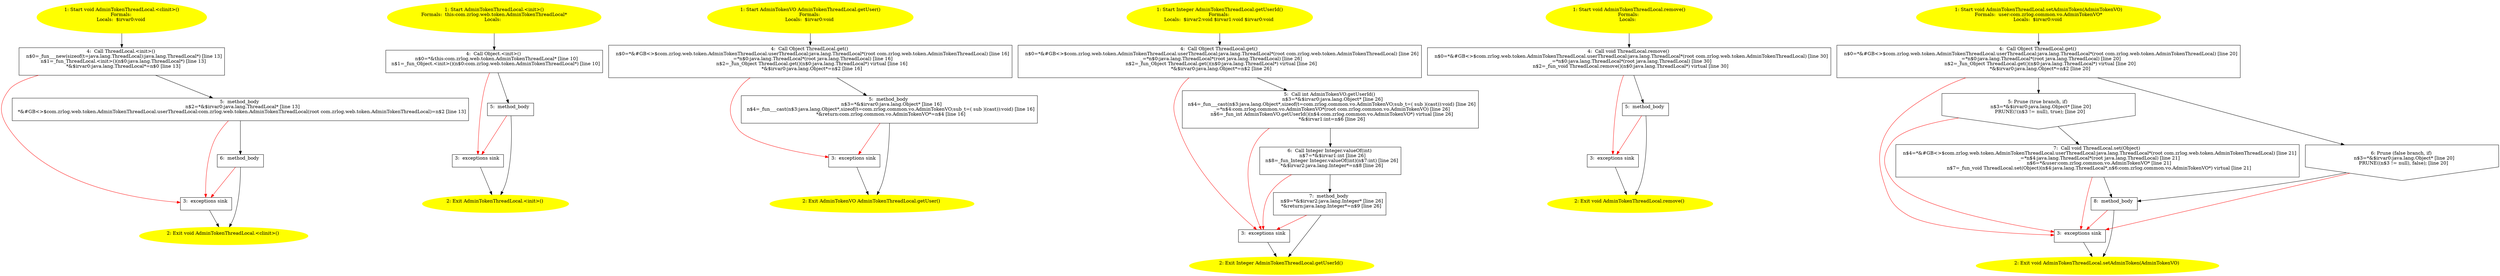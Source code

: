 /* @generated */
digraph cfg {
"com.zrlog.web.token.AdminTokenThreadLocal.<clinit>():void.f27358d7fece8dae65a967728a31b466_1" [label="1: Start void AdminTokenThreadLocal.<clinit>()\nFormals: \nLocals:  $irvar0:void \n  " color=yellow style=filled]
	

	 "com.zrlog.web.token.AdminTokenThreadLocal.<clinit>():void.f27358d7fece8dae65a967728a31b466_1" -> "com.zrlog.web.token.AdminTokenThreadLocal.<clinit>():void.f27358d7fece8dae65a967728a31b466_4" ;
"com.zrlog.web.token.AdminTokenThreadLocal.<clinit>():void.f27358d7fece8dae65a967728a31b466_2" [label="2: Exit void AdminTokenThreadLocal.<clinit>() \n  " color=yellow style=filled]
	

"com.zrlog.web.token.AdminTokenThreadLocal.<clinit>():void.f27358d7fece8dae65a967728a31b466_3" [label="3:  exceptions sink \n  " shape="box"]
	

	 "com.zrlog.web.token.AdminTokenThreadLocal.<clinit>():void.f27358d7fece8dae65a967728a31b466_3" -> "com.zrlog.web.token.AdminTokenThreadLocal.<clinit>():void.f27358d7fece8dae65a967728a31b466_2" ;
"com.zrlog.web.token.AdminTokenThreadLocal.<clinit>():void.f27358d7fece8dae65a967728a31b466_4" [label="4:  Call ThreadLocal.<init>() \n   n$0=_fun___new(sizeof(t=java.lang.ThreadLocal):java.lang.ThreadLocal*) [line 13]\n  n$1=_fun_ThreadLocal.<init>()(n$0:java.lang.ThreadLocal*) [line 13]\n  *&$irvar0:java.lang.ThreadLocal*=n$0 [line 13]\n " shape="box"]
	

	 "com.zrlog.web.token.AdminTokenThreadLocal.<clinit>():void.f27358d7fece8dae65a967728a31b466_4" -> "com.zrlog.web.token.AdminTokenThreadLocal.<clinit>():void.f27358d7fece8dae65a967728a31b466_5" ;
	 "com.zrlog.web.token.AdminTokenThreadLocal.<clinit>():void.f27358d7fece8dae65a967728a31b466_4" -> "com.zrlog.web.token.AdminTokenThreadLocal.<clinit>():void.f27358d7fece8dae65a967728a31b466_3" [color="red" ];
"com.zrlog.web.token.AdminTokenThreadLocal.<clinit>():void.f27358d7fece8dae65a967728a31b466_5" [label="5:  method_body \n   n$2=*&$irvar0:java.lang.ThreadLocal* [line 13]\n  *&#GB<>$com.zrlog.web.token.AdminTokenThreadLocal.userThreadLocal:com.zrlog.web.token.AdminTokenThreadLocal(root com.zrlog.web.token.AdminTokenThreadLocal)=n$2 [line 13]\n " shape="box"]
	

	 "com.zrlog.web.token.AdminTokenThreadLocal.<clinit>():void.f27358d7fece8dae65a967728a31b466_5" -> "com.zrlog.web.token.AdminTokenThreadLocal.<clinit>():void.f27358d7fece8dae65a967728a31b466_6" ;
	 "com.zrlog.web.token.AdminTokenThreadLocal.<clinit>():void.f27358d7fece8dae65a967728a31b466_5" -> "com.zrlog.web.token.AdminTokenThreadLocal.<clinit>():void.f27358d7fece8dae65a967728a31b466_3" [color="red" ];
"com.zrlog.web.token.AdminTokenThreadLocal.<clinit>():void.f27358d7fece8dae65a967728a31b466_6" [label="6:  method_body \n  " shape="box"]
	

	 "com.zrlog.web.token.AdminTokenThreadLocal.<clinit>():void.f27358d7fece8dae65a967728a31b466_6" -> "com.zrlog.web.token.AdminTokenThreadLocal.<clinit>():void.f27358d7fece8dae65a967728a31b466_2" ;
	 "com.zrlog.web.token.AdminTokenThreadLocal.<clinit>():void.f27358d7fece8dae65a967728a31b466_6" -> "com.zrlog.web.token.AdminTokenThreadLocal.<clinit>():void.f27358d7fece8dae65a967728a31b466_3" [color="red" ];
"com.zrlog.web.token.AdminTokenThreadLocal.<init>().6f36e440ffdd2460b0f3afa1a8563f61_1" [label="1: Start AdminTokenThreadLocal.<init>()\nFormals:  this:com.zrlog.web.token.AdminTokenThreadLocal*\nLocals:  \n  " color=yellow style=filled]
	

	 "com.zrlog.web.token.AdminTokenThreadLocal.<init>().6f36e440ffdd2460b0f3afa1a8563f61_1" -> "com.zrlog.web.token.AdminTokenThreadLocal.<init>().6f36e440ffdd2460b0f3afa1a8563f61_4" ;
"com.zrlog.web.token.AdminTokenThreadLocal.<init>().6f36e440ffdd2460b0f3afa1a8563f61_2" [label="2: Exit AdminTokenThreadLocal.<init>() \n  " color=yellow style=filled]
	

"com.zrlog.web.token.AdminTokenThreadLocal.<init>().6f36e440ffdd2460b0f3afa1a8563f61_3" [label="3:  exceptions sink \n  " shape="box"]
	

	 "com.zrlog.web.token.AdminTokenThreadLocal.<init>().6f36e440ffdd2460b0f3afa1a8563f61_3" -> "com.zrlog.web.token.AdminTokenThreadLocal.<init>().6f36e440ffdd2460b0f3afa1a8563f61_2" ;
"com.zrlog.web.token.AdminTokenThreadLocal.<init>().6f36e440ffdd2460b0f3afa1a8563f61_4" [label="4:  Call Object.<init>() \n   n$0=*&this:com.zrlog.web.token.AdminTokenThreadLocal* [line 10]\n  n$1=_fun_Object.<init>()(n$0:com.zrlog.web.token.AdminTokenThreadLocal*) [line 10]\n " shape="box"]
	

	 "com.zrlog.web.token.AdminTokenThreadLocal.<init>().6f36e440ffdd2460b0f3afa1a8563f61_4" -> "com.zrlog.web.token.AdminTokenThreadLocal.<init>().6f36e440ffdd2460b0f3afa1a8563f61_5" ;
	 "com.zrlog.web.token.AdminTokenThreadLocal.<init>().6f36e440ffdd2460b0f3afa1a8563f61_4" -> "com.zrlog.web.token.AdminTokenThreadLocal.<init>().6f36e440ffdd2460b0f3afa1a8563f61_3" [color="red" ];
"com.zrlog.web.token.AdminTokenThreadLocal.<init>().6f36e440ffdd2460b0f3afa1a8563f61_5" [label="5:  method_body \n  " shape="box"]
	

	 "com.zrlog.web.token.AdminTokenThreadLocal.<init>().6f36e440ffdd2460b0f3afa1a8563f61_5" -> "com.zrlog.web.token.AdminTokenThreadLocal.<init>().6f36e440ffdd2460b0f3afa1a8563f61_2" ;
	 "com.zrlog.web.token.AdminTokenThreadLocal.<init>().6f36e440ffdd2460b0f3afa1a8563f61_5" -> "com.zrlog.web.token.AdminTokenThreadLocal.<init>().6f36e440ffdd2460b0f3afa1a8563f61_3" [color="red" ];
"com.zrlog.web.token.AdminTokenThreadLocal.getUser():com.zrlog.common.vo.AdminTokenVO.4019b0d0194d84e283e46681c68c870b_1" [label="1: Start AdminTokenVO AdminTokenThreadLocal.getUser()\nFormals: \nLocals:  $irvar0:void \n  " color=yellow style=filled]
	

	 "com.zrlog.web.token.AdminTokenThreadLocal.getUser():com.zrlog.common.vo.AdminTokenVO.4019b0d0194d84e283e46681c68c870b_1" -> "com.zrlog.web.token.AdminTokenThreadLocal.getUser():com.zrlog.common.vo.AdminTokenVO.4019b0d0194d84e283e46681c68c870b_4" ;
"com.zrlog.web.token.AdminTokenThreadLocal.getUser():com.zrlog.common.vo.AdminTokenVO.4019b0d0194d84e283e46681c68c870b_2" [label="2: Exit AdminTokenVO AdminTokenThreadLocal.getUser() \n  " color=yellow style=filled]
	

"com.zrlog.web.token.AdminTokenThreadLocal.getUser():com.zrlog.common.vo.AdminTokenVO.4019b0d0194d84e283e46681c68c870b_3" [label="3:  exceptions sink \n  " shape="box"]
	

	 "com.zrlog.web.token.AdminTokenThreadLocal.getUser():com.zrlog.common.vo.AdminTokenVO.4019b0d0194d84e283e46681c68c870b_3" -> "com.zrlog.web.token.AdminTokenThreadLocal.getUser():com.zrlog.common.vo.AdminTokenVO.4019b0d0194d84e283e46681c68c870b_2" ;
"com.zrlog.web.token.AdminTokenThreadLocal.getUser():com.zrlog.common.vo.AdminTokenVO.4019b0d0194d84e283e46681c68c870b_4" [label="4:  Call Object ThreadLocal.get() \n   n$0=*&#GB<>$com.zrlog.web.token.AdminTokenThreadLocal.userThreadLocal:java.lang.ThreadLocal*(root com.zrlog.web.token.AdminTokenThreadLocal) [line 16]\n  _=*n$0:java.lang.ThreadLocal*(root java.lang.ThreadLocal) [line 16]\n  n$2=_fun_Object ThreadLocal.get()(n$0:java.lang.ThreadLocal*) virtual [line 16]\n  *&$irvar0:java.lang.Object*=n$2 [line 16]\n " shape="box"]
	

	 "com.zrlog.web.token.AdminTokenThreadLocal.getUser():com.zrlog.common.vo.AdminTokenVO.4019b0d0194d84e283e46681c68c870b_4" -> "com.zrlog.web.token.AdminTokenThreadLocal.getUser():com.zrlog.common.vo.AdminTokenVO.4019b0d0194d84e283e46681c68c870b_5" ;
	 "com.zrlog.web.token.AdminTokenThreadLocal.getUser():com.zrlog.common.vo.AdminTokenVO.4019b0d0194d84e283e46681c68c870b_4" -> "com.zrlog.web.token.AdminTokenThreadLocal.getUser():com.zrlog.common.vo.AdminTokenVO.4019b0d0194d84e283e46681c68c870b_3" [color="red" ];
"com.zrlog.web.token.AdminTokenThreadLocal.getUser():com.zrlog.common.vo.AdminTokenVO.4019b0d0194d84e283e46681c68c870b_5" [label="5:  method_body \n   n$3=*&$irvar0:java.lang.Object* [line 16]\n  n$4=_fun___cast(n$3:java.lang.Object*,sizeof(t=com.zrlog.common.vo.AdminTokenVO;sub_t=( sub )(cast)):void) [line 16]\n  *&return:com.zrlog.common.vo.AdminTokenVO*=n$4 [line 16]\n " shape="box"]
	

	 "com.zrlog.web.token.AdminTokenThreadLocal.getUser():com.zrlog.common.vo.AdminTokenVO.4019b0d0194d84e283e46681c68c870b_5" -> "com.zrlog.web.token.AdminTokenThreadLocal.getUser():com.zrlog.common.vo.AdminTokenVO.4019b0d0194d84e283e46681c68c870b_2" ;
	 "com.zrlog.web.token.AdminTokenThreadLocal.getUser():com.zrlog.common.vo.AdminTokenVO.4019b0d0194d84e283e46681c68c870b_5" -> "com.zrlog.web.token.AdminTokenThreadLocal.getUser():com.zrlog.common.vo.AdminTokenVO.4019b0d0194d84e283e46681c68c870b_3" [color="red" ];
"com.zrlog.web.token.AdminTokenThreadLocal.getUserId():java.lang.Integer.410596a1debabd13c6d7fab657fb121e_1" [label="1: Start Integer AdminTokenThreadLocal.getUserId()\nFormals: \nLocals:  $irvar2:void $irvar1:void $irvar0:void \n  " color=yellow style=filled]
	

	 "com.zrlog.web.token.AdminTokenThreadLocal.getUserId():java.lang.Integer.410596a1debabd13c6d7fab657fb121e_1" -> "com.zrlog.web.token.AdminTokenThreadLocal.getUserId():java.lang.Integer.410596a1debabd13c6d7fab657fb121e_4" ;
"com.zrlog.web.token.AdminTokenThreadLocal.getUserId():java.lang.Integer.410596a1debabd13c6d7fab657fb121e_2" [label="2: Exit Integer AdminTokenThreadLocal.getUserId() \n  " color=yellow style=filled]
	

"com.zrlog.web.token.AdminTokenThreadLocal.getUserId():java.lang.Integer.410596a1debabd13c6d7fab657fb121e_3" [label="3:  exceptions sink \n  " shape="box"]
	

	 "com.zrlog.web.token.AdminTokenThreadLocal.getUserId():java.lang.Integer.410596a1debabd13c6d7fab657fb121e_3" -> "com.zrlog.web.token.AdminTokenThreadLocal.getUserId():java.lang.Integer.410596a1debabd13c6d7fab657fb121e_2" ;
"com.zrlog.web.token.AdminTokenThreadLocal.getUserId():java.lang.Integer.410596a1debabd13c6d7fab657fb121e_4" [label="4:  Call Object ThreadLocal.get() \n   n$0=*&#GB<>$com.zrlog.web.token.AdminTokenThreadLocal.userThreadLocal:java.lang.ThreadLocal*(root com.zrlog.web.token.AdminTokenThreadLocal) [line 26]\n  _=*n$0:java.lang.ThreadLocal*(root java.lang.ThreadLocal) [line 26]\n  n$2=_fun_Object ThreadLocal.get()(n$0:java.lang.ThreadLocal*) virtual [line 26]\n  *&$irvar0:java.lang.Object*=n$2 [line 26]\n " shape="box"]
	

	 "com.zrlog.web.token.AdminTokenThreadLocal.getUserId():java.lang.Integer.410596a1debabd13c6d7fab657fb121e_4" -> "com.zrlog.web.token.AdminTokenThreadLocal.getUserId():java.lang.Integer.410596a1debabd13c6d7fab657fb121e_5" ;
	 "com.zrlog.web.token.AdminTokenThreadLocal.getUserId():java.lang.Integer.410596a1debabd13c6d7fab657fb121e_4" -> "com.zrlog.web.token.AdminTokenThreadLocal.getUserId():java.lang.Integer.410596a1debabd13c6d7fab657fb121e_3" [color="red" ];
"com.zrlog.web.token.AdminTokenThreadLocal.getUserId():java.lang.Integer.410596a1debabd13c6d7fab657fb121e_5" [label="5:  Call int AdminTokenVO.getUserId() \n   n$3=*&$irvar0:java.lang.Object* [line 26]\n  n$4=_fun___cast(n$3:java.lang.Object*,sizeof(t=com.zrlog.common.vo.AdminTokenVO;sub_t=( sub )(cast)):void) [line 26]\n  _=*n$4:com.zrlog.common.vo.AdminTokenVO*(root com.zrlog.common.vo.AdminTokenVO) [line 26]\n  n$6=_fun_int AdminTokenVO.getUserId()(n$4:com.zrlog.common.vo.AdminTokenVO*) virtual [line 26]\n  *&$irvar1:int=n$6 [line 26]\n " shape="box"]
	

	 "com.zrlog.web.token.AdminTokenThreadLocal.getUserId():java.lang.Integer.410596a1debabd13c6d7fab657fb121e_5" -> "com.zrlog.web.token.AdminTokenThreadLocal.getUserId():java.lang.Integer.410596a1debabd13c6d7fab657fb121e_6" ;
	 "com.zrlog.web.token.AdminTokenThreadLocal.getUserId():java.lang.Integer.410596a1debabd13c6d7fab657fb121e_5" -> "com.zrlog.web.token.AdminTokenThreadLocal.getUserId():java.lang.Integer.410596a1debabd13c6d7fab657fb121e_3" [color="red" ];
"com.zrlog.web.token.AdminTokenThreadLocal.getUserId():java.lang.Integer.410596a1debabd13c6d7fab657fb121e_6" [label="6:  Call Integer Integer.valueOf(int) \n   n$7=*&$irvar1:int [line 26]\n  n$8=_fun_Integer Integer.valueOf(int)(n$7:int) [line 26]\n  *&$irvar2:java.lang.Integer*=n$8 [line 26]\n " shape="box"]
	

	 "com.zrlog.web.token.AdminTokenThreadLocal.getUserId():java.lang.Integer.410596a1debabd13c6d7fab657fb121e_6" -> "com.zrlog.web.token.AdminTokenThreadLocal.getUserId():java.lang.Integer.410596a1debabd13c6d7fab657fb121e_7" ;
	 "com.zrlog.web.token.AdminTokenThreadLocal.getUserId():java.lang.Integer.410596a1debabd13c6d7fab657fb121e_6" -> "com.zrlog.web.token.AdminTokenThreadLocal.getUserId():java.lang.Integer.410596a1debabd13c6d7fab657fb121e_3" [color="red" ];
"com.zrlog.web.token.AdminTokenThreadLocal.getUserId():java.lang.Integer.410596a1debabd13c6d7fab657fb121e_7" [label="7:  method_body \n   n$9=*&$irvar2:java.lang.Integer* [line 26]\n  *&return:java.lang.Integer*=n$9 [line 26]\n " shape="box"]
	

	 "com.zrlog.web.token.AdminTokenThreadLocal.getUserId():java.lang.Integer.410596a1debabd13c6d7fab657fb121e_7" -> "com.zrlog.web.token.AdminTokenThreadLocal.getUserId():java.lang.Integer.410596a1debabd13c6d7fab657fb121e_2" ;
	 "com.zrlog.web.token.AdminTokenThreadLocal.getUserId():java.lang.Integer.410596a1debabd13c6d7fab657fb121e_7" -> "com.zrlog.web.token.AdminTokenThreadLocal.getUserId():java.lang.Integer.410596a1debabd13c6d7fab657fb121e_3" [color="red" ];
"com.zrlog.web.token.AdminTokenThreadLocal.remove():void.0440b7cc33e269003c551cf302337e1d_1" [label="1: Start void AdminTokenThreadLocal.remove()\nFormals: \nLocals:  \n  " color=yellow style=filled]
	

	 "com.zrlog.web.token.AdminTokenThreadLocal.remove():void.0440b7cc33e269003c551cf302337e1d_1" -> "com.zrlog.web.token.AdminTokenThreadLocal.remove():void.0440b7cc33e269003c551cf302337e1d_4" ;
"com.zrlog.web.token.AdminTokenThreadLocal.remove():void.0440b7cc33e269003c551cf302337e1d_2" [label="2: Exit void AdminTokenThreadLocal.remove() \n  " color=yellow style=filled]
	

"com.zrlog.web.token.AdminTokenThreadLocal.remove():void.0440b7cc33e269003c551cf302337e1d_3" [label="3:  exceptions sink \n  " shape="box"]
	

	 "com.zrlog.web.token.AdminTokenThreadLocal.remove():void.0440b7cc33e269003c551cf302337e1d_3" -> "com.zrlog.web.token.AdminTokenThreadLocal.remove():void.0440b7cc33e269003c551cf302337e1d_2" ;
"com.zrlog.web.token.AdminTokenThreadLocal.remove():void.0440b7cc33e269003c551cf302337e1d_4" [label="4:  Call void ThreadLocal.remove() \n   n$0=*&#GB<>$com.zrlog.web.token.AdminTokenThreadLocal.userThreadLocal:java.lang.ThreadLocal*(root com.zrlog.web.token.AdminTokenThreadLocal) [line 30]\n  _=*n$0:java.lang.ThreadLocal*(root java.lang.ThreadLocal) [line 30]\n  n$2=_fun_void ThreadLocal.remove()(n$0:java.lang.ThreadLocal*) virtual [line 30]\n " shape="box"]
	

	 "com.zrlog.web.token.AdminTokenThreadLocal.remove():void.0440b7cc33e269003c551cf302337e1d_4" -> "com.zrlog.web.token.AdminTokenThreadLocal.remove():void.0440b7cc33e269003c551cf302337e1d_5" ;
	 "com.zrlog.web.token.AdminTokenThreadLocal.remove():void.0440b7cc33e269003c551cf302337e1d_4" -> "com.zrlog.web.token.AdminTokenThreadLocal.remove():void.0440b7cc33e269003c551cf302337e1d_3" [color="red" ];
"com.zrlog.web.token.AdminTokenThreadLocal.remove():void.0440b7cc33e269003c551cf302337e1d_5" [label="5:  method_body \n  " shape="box"]
	

	 "com.zrlog.web.token.AdminTokenThreadLocal.remove():void.0440b7cc33e269003c551cf302337e1d_5" -> "com.zrlog.web.token.AdminTokenThreadLocal.remove():void.0440b7cc33e269003c551cf302337e1d_2" ;
	 "com.zrlog.web.token.AdminTokenThreadLocal.remove():void.0440b7cc33e269003c551cf302337e1d_5" -> "com.zrlog.web.token.AdminTokenThreadLocal.remove():void.0440b7cc33e269003c551cf302337e1d_3" [color="red" ];
"com.zrlog.web.token.AdminTokenThreadLocal.setAdminToken(com.zrlog.common.vo.AdminTokenVO):void.e744ed586f90b1fc0736498a3760fb5c_1" [label="1: Start void AdminTokenThreadLocal.setAdminToken(AdminTokenVO)\nFormals:  user:com.zrlog.common.vo.AdminTokenVO*\nLocals:  $irvar0:void \n  " color=yellow style=filled]
	

	 "com.zrlog.web.token.AdminTokenThreadLocal.setAdminToken(com.zrlog.common.vo.AdminTokenVO):void.e744ed586f90b1fc0736498a3760fb5c_1" -> "com.zrlog.web.token.AdminTokenThreadLocal.setAdminToken(com.zrlog.common.vo.AdminTokenVO):void.e744ed586f90b1fc0736498a3760fb5c_4" ;
"com.zrlog.web.token.AdminTokenThreadLocal.setAdminToken(com.zrlog.common.vo.AdminTokenVO):void.e744ed586f90b1fc0736498a3760fb5c_2" [label="2: Exit void AdminTokenThreadLocal.setAdminToken(AdminTokenVO) \n  " color=yellow style=filled]
	

"com.zrlog.web.token.AdminTokenThreadLocal.setAdminToken(com.zrlog.common.vo.AdminTokenVO):void.e744ed586f90b1fc0736498a3760fb5c_3" [label="3:  exceptions sink \n  " shape="box"]
	

	 "com.zrlog.web.token.AdminTokenThreadLocal.setAdminToken(com.zrlog.common.vo.AdminTokenVO):void.e744ed586f90b1fc0736498a3760fb5c_3" -> "com.zrlog.web.token.AdminTokenThreadLocal.setAdminToken(com.zrlog.common.vo.AdminTokenVO):void.e744ed586f90b1fc0736498a3760fb5c_2" ;
"com.zrlog.web.token.AdminTokenThreadLocal.setAdminToken(com.zrlog.common.vo.AdminTokenVO):void.e744ed586f90b1fc0736498a3760fb5c_4" [label="4:  Call Object ThreadLocal.get() \n   n$0=*&#GB<>$com.zrlog.web.token.AdminTokenThreadLocal.userThreadLocal:java.lang.ThreadLocal*(root com.zrlog.web.token.AdminTokenThreadLocal) [line 20]\n  _=*n$0:java.lang.ThreadLocal*(root java.lang.ThreadLocal) [line 20]\n  n$2=_fun_Object ThreadLocal.get()(n$0:java.lang.ThreadLocal*) virtual [line 20]\n  *&$irvar0:java.lang.Object*=n$2 [line 20]\n " shape="box"]
	

	 "com.zrlog.web.token.AdminTokenThreadLocal.setAdminToken(com.zrlog.common.vo.AdminTokenVO):void.e744ed586f90b1fc0736498a3760fb5c_4" -> "com.zrlog.web.token.AdminTokenThreadLocal.setAdminToken(com.zrlog.common.vo.AdminTokenVO):void.e744ed586f90b1fc0736498a3760fb5c_5" ;
	 "com.zrlog.web.token.AdminTokenThreadLocal.setAdminToken(com.zrlog.common.vo.AdminTokenVO):void.e744ed586f90b1fc0736498a3760fb5c_4" -> "com.zrlog.web.token.AdminTokenThreadLocal.setAdminToken(com.zrlog.common.vo.AdminTokenVO):void.e744ed586f90b1fc0736498a3760fb5c_6" ;
	 "com.zrlog.web.token.AdminTokenThreadLocal.setAdminToken(com.zrlog.common.vo.AdminTokenVO):void.e744ed586f90b1fc0736498a3760fb5c_4" -> "com.zrlog.web.token.AdminTokenThreadLocal.setAdminToken(com.zrlog.common.vo.AdminTokenVO):void.e744ed586f90b1fc0736498a3760fb5c_3" [color="red" ];
"com.zrlog.web.token.AdminTokenThreadLocal.setAdminToken(com.zrlog.common.vo.AdminTokenVO):void.e744ed586f90b1fc0736498a3760fb5c_5" [label="5: Prune (true branch, if) \n   n$3=*&$irvar0:java.lang.Object* [line 20]\n  PRUNE(!(n$3 != null), true); [line 20]\n " shape="invhouse"]
	

	 "com.zrlog.web.token.AdminTokenThreadLocal.setAdminToken(com.zrlog.common.vo.AdminTokenVO):void.e744ed586f90b1fc0736498a3760fb5c_5" -> "com.zrlog.web.token.AdminTokenThreadLocal.setAdminToken(com.zrlog.common.vo.AdminTokenVO):void.e744ed586f90b1fc0736498a3760fb5c_7" ;
	 "com.zrlog.web.token.AdminTokenThreadLocal.setAdminToken(com.zrlog.common.vo.AdminTokenVO):void.e744ed586f90b1fc0736498a3760fb5c_5" -> "com.zrlog.web.token.AdminTokenThreadLocal.setAdminToken(com.zrlog.common.vo.AdminTokenVO):void.e744ed586f90b1fc0736498a3760fb5c_3" [color="red" ];
"com.zrlog.web.token.AdminTokenThreadLocal.setAdminToken(com.zrlog.common.vo.AdminTokenVO):void.e744ed586f90b1fc0736498a3760fb5c_6" [label="6: Prune (false branch, if) \n   n$3=*&$irvar0:java.lang.Object* [line 20]\n  PRUNE((n$3 != null), false); [line 20]\n " shape="invhouse"]
	

	 "com.zrlog.web.token.AdminTokenThreadLocal.setAdminToken(com.zrlog.common.vo.AdminTokenVO):void.e744ed586f90b1fc0736498a3760fb5c_6" -> "com.zrlog.web.token.AdminTokenThreadLocal.setAdminToken(com.zrlog.common.vo.AdminTokenVO):void.e744ed586f90b1fc0736498a3760fb5c_8" ;
	 "com.zrlog.web.token.AdminTokenThreadLocal.setAdminToken(com.zrlog.common.vo.AdminTokenVO):void.e744ed586f90b1fc0736498a3760fb5c_6" -> "com.zrlog.web.token.AdminTokenThreadLocal.setAdminToken(com.zrlog.common.vo.AdminTokenVO):void.e744ed586f90b1fc0736498a3760fb5c_3" [color="red" ];
"com.zrlog.web.token.AdminTokenThreadLocal.setAdminToken(com.zrlog.common.vo.AdminTokenVO):void.e744ed586f90b1fc0736498a3760fb5c_7" [label="7:  Call void ThreadLocal.set(Object) \n   n$4=*&#GB<>$com.zrlog.web.token.AdminTokenThreadLocal.userThreadLocal:java.lang.ThreadLocal*(root com.zrlog.web.token.AdminTokenThreadLocal) [line 21]\n  _=*n$4:java.lang.ThreadLocal*(root java.lang.ThreadLocal) [line 21]\n  n$6=*&user:com.zrlog.common.vo.AdminTokenVO* [line 21]\n  n$7=_fun_void ThreadLocal.set(Object)(n$4:java.lang.ThreadLocal*,n$6:com.zrlog.common.vo.AdminTokenVO*) virtual [line 21]\n " shape="box"]
	

	 "com.zrlog.web.token.AdminTokenThreadLocal.setAdminToken(com.zrlog.common.vo.AdminTokenVO):void.e744ed586f90b1fc0736498a3760fb5c_7" -> "com.zrlog.web.token.AdminTokenThreadLocal.setAdminToken(com.zrlog.common.vo.AdminTokenVO):void.e744ed586f90b1fc0736498a3760fb5c_8" ;
	 "com.zrlog.web.token.AdminTokenThreadLocal.setAdminToken(com.zrlog.common.vo.AdminTokenVO):void.e744ed586f90b1fc0736498a3760fb5c_7" -> "com.zrlog.web.token.AdminTokenThreadLocal.setAdminToken(com.zrlog.common.vo.AdminTokenVO):void.e744ed586f90b1fc0736498a3760fb5c_3" [color="red" ];
"com.zrlog.web.token.AdminTokenThreadLocal.setAdminToken(com.zrlog.common.vo.AdminTokenVO):void.e744ed586f90b1fc0736498a3760fb5c_8" [label="8:  method_body \n  " shape="box"]
	

	 "com.zrlog.web.token.AdminTokenThreadLocal.setAdminToken(com.zrlog.common.vo.AdminTokenVO):void.e744ed586f90b1fc0736498a3760fb5c_8" -> "com.zrlog.web.token.AdminTokenThreadLocal.setAdminToken(com.zrlog.common.vo.AdminTokenVO):void.e744ed586f90b1fc0736498a3760fb5c_2" ;
	 "com.zrlog.web.token.AdminTokenThreadLocal.setAdminToken(com.zrlog.common.vo.AdminTokenVO):void.e744ed586f90b1fc0736498a3760fb5c_8" -> "com.zrlog.web.token.AdminTokenThreadLocal.setAdminToken(com.zrlog.common.vo.AdminTokenVO):void.e744ed586f90b1fc0736498a3760fb5c_3" [color="red" ];
}
